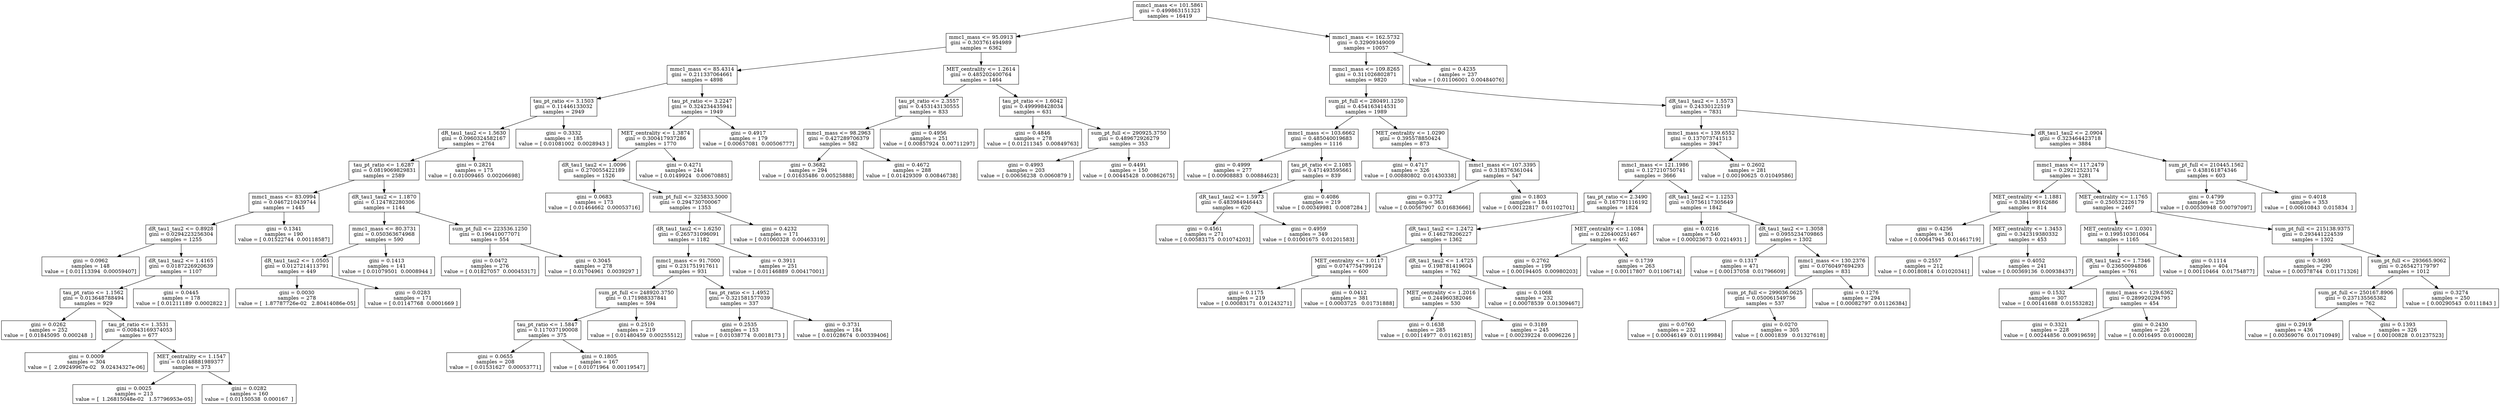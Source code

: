 digraph Tree {
0 [label="mmc1_mass <= 101.5861\ngini = 0.499863151323\nsamples = 16419", shape="box"] ;
1 [label="mmc1_mass <= 95.0913\ngini = 0.303761494989\nsamples = 6362", shape="box"] ;
0 -> 1 ;
2 [label="mmc1_mass <= 85.4314\ngini = 0.211337064661\nsamples = 4898", shape="box"] ;
1 -> 2 ;
3 [label="tau_pt_ratio <= 3.1503\ngini = 0.11446133032\nsamples = 2949", shape="box"] ;
2 -> 3 ;
4 [label="dR_tau1_tau2 <= 1.5630\ngini = 0.0960324582167\nsamples = 2764", shape="box"] ;
3 -> 4 ;
5 [label="tau_pt_ratio <= 1.6287\ngini = 0.0819069829831\nsamples = 2589", shape="box"] ;
4 -> 5 ;
6 [label="mmc1_mass <= 83.0994\ngini = 0.0467210439744\nsamples = 1445", shape="box"] ;
5 -> 6 ;
7 [label="dR_tau1_tau2 <= 0.8928\ngini = 0.0294223256304\nsamples = 1255", shape="box"] ;
6 -> 7 ;
8 [label="gini = 0.0962\nsamples = 148\nvalue = [ 0.01113394  0.00059407]", shape="box"] ;
7 -> 8 ;
9 [label="dR_tau1_tau2 <= 1.4165\ngini = 0.0187226920639\nsamples = 1107", shape="box"] ;
7 -> 9 ;
10 [label="tau_pt_ratio <= 1.1562\ngini = 0.013648788494\nsamples = 929", shape="box"] ;
9 -> 10 ;
11 [label="gini = 0.0262\nsamples = 252\nvalue = [ 0.01845095  0.000248  ]", shape="box"] ;
10 -> 11 ;
12 [label="tau_pt_ratio <= 1.3531\ngini = 0.00843169374053\nsamples = 677", shape="box"] ;
10 -> 12 ;
13 [label="gini = 0.0009\nsamples = 304\nvalue = [  2.09249967e-02   9.02434327e-06]", shape="box"] ;
12 -> 13 ;
14 [label="MET_centrality <= 1.1547\ngini = 0.0148881989377\nsamples = 373", shape="box"] ;
12 -> 14 ;
15 [label="gini = 0.0025\nsamples = 213\nvalue = [  1.26815048e-02   1.57796953e-05]", shape="box"] ;
14 -> 15 ;
16 [label="gini = 0.0282\nsamples = 160\nvalue = [ 0.01150538  0.000167  ]", shape="box"] ;
14 -> 16 ;
17 [label="gini = 0.0445\nsamples = 178\nvalue = [ 0.01211189  0.0002822 ]", shape="box"] ;
9 -> 17 ;
18 [label="gini = 0.1341\nsamples = 190\nvalue = [ 0.01522744  0.00118587]", shape="box"] ;
6 -> 18 ;
19 [label="dR_tau1_tau2 <= 1.1870\ngini = 0.124782280306\nsamples = 1144", shape="box"] ;
5 -> 19 ;
20 [label="mmc1_mass <= 80.3731\ngini = 0.050363674968\nsamples = 590", shape="box"] ;
19 -> 20 ;
21 [label="dR_tau1_tau2 <= 1.0505\ngini = 0.0127214113791\nsamples = 449", shape="box"] ;
20 -> 21 ;
22 [label="gini = 0.0030\nsamples = 278\nvalue = [  1.87787726e-02   2.80414086e-05]", shape="box"] ;
21 -> 22 ;
23 [label="gini = 0.0283\nsamples = 171\nvalue = [ 0.01147768  0.0001669 ]", shape="box"] ;
21 -> 23 ;
24 [label="gini = 0.1413\nsamples = 141\nvalue = [ 0.01079501  0.0008944 ]", shape="box"] ;
20 -> 24 ;
25 [label="sum_pt_full <= 223536.1250\ngini = 0.196410077071\nsamples = 554", shape="box"] ;
19 -> 25 ;
26 [label="gini = 0.0472\nsamples = 276\nvalue = [ 0.01827057  0.00045317]", shape="box"] ;
25 -> 26 ;
27 [label="gini = 0.3045\nsamples = 278\nvalue = [ 0.01704961  0.0039297 ]", shape="box"] ;
25 -> 27 ;
28 [label="gini = 0.2821\nsamples = 175\nvalue = [ 0.01009465  0.00206698]", shape="box"] ;
4 -> 28 ;
29 [label="gini = 0.3332\nsamples = 185\nvalue = [ 0.01081002  0.0028943 ]", shape="box"] ;
3 -> 29 ;
30 [label="tau_pt_ratio <= 3.2247\ngini = 0.324234435941\nsamples = 1949", shape="box"] ;
2 -> 30 ;
31 [label="MET_centrality <= 1.3874\ngini = 0.300417937286\nsamples = 1770", shape="box"] ;
30 -> 31 ;
32 [label="dR_tau1_tau2 <= 1.0096\ngini = 0.270055422189\nsamples = 1526", shape="box"] ;
31 -> 32 ;
33 [label="gini = 0.0683\nsamples = 173\nvalue = [ 0.01464662  0.00053716]", shape="box"] ;
32 -> 33 ;
34 [label="sum_pt_full <= 325833.5000\ngini = 0.294730700067\nsamples = 1353", shape="box"] ;
32 -> 34 ;
35 [label="dR_tau1_tau2 <= 1.6250\ngini = 0.265731096091\nsamples = 1182", shape="box"] ;
34 -> 35 ;
36 [label="mmc1_mass <= 91.7000\ngini = 0.231751917611\nsamples = 931", shape="box"] ;
35 -> 36 ;
37 [label="sum_pt_full <= 248920.3750\ngini = 0.171988337841\nsamples = 594", shape="box"] ;
36 -> 37 ;
38 [label="tau_pt_ratio <= 1.5847\ngini = 0.117037190008\nsamples = 375", shape="box"] ;
37 -> 38 ;
39 [label="gini = 0.0655\nsamples = 208\nvalue = [ 0.01531627  0.00053771]", shape="box"] ;
38 -> 39 ;
40 [label="gini = 0.1805\nsamples = 167\nvalue = [ 0.01071964  0.00119547]", shape="box"] ;
38 -> 40 ;
41 [label="gini = 0.2510\nsamples = 219\nvalue = [ 0.01480459  0.00255512]", shape="box"] ;
37 -> 41 ;
42 [label="tau_pt_ratio <= 1.4952\ngini = 0.321581577039\nsamples = 337", shape="box"] ;
36 -> 42 ;
43 [label="gini = 0.2535\nsamples = 153\nvalue = [ 0.01038774  0.0018173 ]", shape="box"] ;
42 -> 43 ;
44 [label="gini = 0.3731\nsamples = 184\nvalue = [ 0.01028674  0.00339406]", shape="box"] ;
42 -> 44 ;
45 [label="gini = 0.3911\nsamples = 251\nvalue = [ 0.01146889  0.00417001]", shape="box"] ;
35 -> 45 ;
46 [label="gini = 0.4232\nsamples = 171\nvalue = [ 0.01060328  0.00463319]", shape="box"] ;
34 -> 46 ;
47 [label="gini = 0.4271\nsamples = 244\nvalue = [ 0.0149924   0.00670885]", shape="box"] ;
31 -> 47 ;
48 [label="gini = 0.4917\nsamples = 179\nvalue = [ 0.00657081  0.00506777]", shape="box"] ;
30 -> 48 ;
49 [label="MET_centrality <= 1.2614\ngini = 0.485202400764\nsamples = 1464", shape="box"] ;
1 -> 49 ;
50 [label="tau_pt_ratio <= 2.3557\ngini = 0.453143130555\nsamples = 833", shape="box"] ;
49 -> 50 ;
51 [label="mmc1_mass <= 98.2963\ngini = 0.427289706379\nsamples = 582", shape="box"] ;
50 -> 51 ;
52 [label="gini = 0.3682\nsamples = 294\nvalue = [ 0.01635486  0.00525888]", shape="box"] ;
51 -> 52 ;
53 [label="gini = 0.4672\nsamples = 288\nvalue = [ 0.01429309  0.00846738]", shape="box"] ;
51 -> 53 ;
54 [label="gini = 0.4956\nsamples = 251\nvalue = [ 0.00857924  0.00711297]", shape="box"] ;
50 -> 54 ;
55 [label="tau_pt_ratio <= 1.6042\ngini = 0.499998428034\nsamples = 631", shape="box"] ;
49 -> 55 ;
56 [label="gini = 0.4846\nsamples = 278\nvalue = [ 0.01211345  0.00849763]", shape="box"] ;
55 -> 56 ;
57 [label="sum_pt_full <= 290925.3750\ngini = 0.489672926279\nsamples = 353", shape="box"] ;
55 -> 57 ;
58 [label="gini = 0.4993\nsamples = 203\nvalue = [ 0.00656238  0.0060879 ]", shape="box"] ;
57 -> 58 ;
59 [label="gini = 0.4491\nsamples = 150\nvalue = [ 0.00445428  0.00862675]", shape="box"] ;
57 -> 59 ;
60 [label="mmc1_mass <= 162.5732\ngini = 0.32909349009\nsamples = 10057", shape="box"] ;
0 -> 60 ;
61 [label="mmc1_mass <= 109.8265\ngini = 0.311026802871\nsamples = 9820", shape="box"] ;
60 -> 61 ;
62 [label="sum_pt_full <= 280491.1250\ngini = 0.454163414531\nsamples = 1989", shape="box"] ;
61 -> 62 ;
63 [label="mmc1_mass <= 103.6662\ngini = 0.485040019683\nsamples = 1116", shape="box"] ;
62 -> 63 ;
64 [label="gini = 0.4999\nsamples = 277\nvalue = [ 0.00908883  0.00884623]", shape="box"] ;
63 -> 64 ;
65 [label="tau_pt_ratio <= 2.1085\ngini = 0.471493595661\nsamples = 839", shape="box"] ;
63 -> 65 ;
66 [label="dR_tau1_tau2 <= 1.5973\ngini = 0.483984946443\nsamples = 620", shape="box"] ;
65 -> 66 ;
67 [label="gini = 0.4561\nsamples = 271\nvalue = [ 0.00583175  0.01074203]", shape="box"] ;
66 -> 67 ;
68 [label="gini = 0.4959\nsamples = 349\nvalue = [ 0.01001675  0.01201583]", shape="box"] ;
66 -> 68 ;
69 [label="gini = 0.4086\nsamples = 219\nvalue = [ 0.00349981  0.0087284 ]", shape="box"] ;
65 -> 69 ;
70 [label="MET_centrality <= 1.0290\ngini = 0.395578850424\nsamples = 873", shape="box"] ;
62 -> 70 ;
71 [label="gini = 0.4717\nsamples = 326\nvalue = [ 0.00880802  0.01430338]", shape="box"] ;
70 -> 71 ;
72 [label="mmc1_mass <= 107.3395\ngini = 0.318376361044\nsamples = 547", shape="box"] ;
70 -> 72 ;
73 [label="gini = 0.3772\nsamples = 363\nvalue = [ 0.00567907  0.01683666]", shape="box"] ;
72 -> 73 ;
74 [label="gini = 0.1803\nsamples = 184\nvalue = [ 0.00122817  0.01102701]", shape="box"] ;
72 -> 74 ;
75 [label="dR_tau1_tau2 <= 1.5573\ngini = 0.24330122519\nsamples = 7831", shape="box"] ;
61 -> 75 ;
76 [label="mmc1_mass <= 139.6552\ngini = 0.137073741513\nsamples = 3947", shape="box"] ;
75 -> 76 ;
77 [label="mmc1_mass <= 121.1986\ngini = 0.127210750741\nsamples = 3666", shape="box"] ;
76 -> 77 ;
78 [label="tau_pt_ratio <= 2.3490\ngini = 0.167791116192\nsamples = 1824", shape="box"] ;
77 -> 78 ;
79 [label="dR_tau1_tau2 <= 1.2472\ngini = 0.146278206227\nsamples = 1362", shape="box"] ;
78 -> 79 ;
80 [label="MET_centrality <= 1.0117\ngini = 0.0747754799124\nsamples = 600", shape="box"] ;
79 -> 80 ;
81 [label="gini = 0.1175\nsamples = 219\nvalue = [ 0.00083171  0.01243271]", shape="box"] ;
80 -> 81 ;
82 [label="gini = 0.0412\nsamples = 381\nvalue = [ 0.0003725   0.01731888]", shape="box"] ;
80 -> 82 ;
83 [label="dR_tau1_tau2 <= 1.4725\ngini = 0.198781419604\nsamples = 762", shape="box"] ;
79 -> 83 ;
84 [label="MET_centrality <= 1.2016\ngini = 0.244960382046\nsamples = 530", shape="box"] ;
83 -> 84 ;
85 [label="gini = 0.1638\nsamples = 285\nvalue = [ 0.00114977  0.01162185]", shape="box"] ;
84 -> 85 ;
86 [label="gini = 0.3189\nsamples = 245\nvalue = [ 0.00239224  0.0096226 ]", shape="box"] ;
84 -> 86 ;
87 [label="gini = 0.1068\nsamples = 232\nvalue = [ 0.00078539  0.01309467]", shape="box"] ;
83 -> 87 ;
88 [label="MET_centrality <= 1.1084\ngini = 0.226400251467\nsamples = 462", shape="box"] ;
78 -> 88 ;
89 [label="gini = 0.2762\nsamples = 199\nvalue = [ 0.00194405  0.00980203]", shape="box"] ;
88 -> 89 ;
90 [label="gini = 0.1739\nsamples = 263\nvalue = [ 0.00117807  0.01106714]", shape="box"] ;
88 -> 90 ;
91 [label="dR_tau1_tau2 <= 1.1253\ngini = 0.0756117305649\nsamples = 1842", shape="box"] ;
77 -> 91 ;
92 [label="gini = 0.0216\nsamples = 540\nvalue = [ 0.00023673  0.0214931 ]", shape="box"] ;
91 -> 92 ;
93 [label="dR_tau1_tau2 <= 1.3058\ngini = 0.0955234709865\nsamples = 1302", shape="box"] ;
91 -> 93 ;
94 [label="gini = 0.1317\nsamples = 471\nvalue = [ 0.00137058  0.01796609]", shape="box"] ;
93 -> 94 ;
95 [label="mmc1_mass <= 130.2376\ngini = 0.0760497694293\nsamples = 831", shape="box"] ;
93 -> 95 ;
96 [label="sum_pt_full <= 299036.0625\ngini = 0.050061549756\nsamples = 537", shape="box"] ;
95 -> 96 ;
97 [label="gini = 0.0760\nsamples = 232\nvalue = [ 0.00046149  0.01119984]", shape="box"] ;
96 -> 97 ;
98 [label="gini = 0.0270\nsamples = 305\nvalue = [ 0.0001839   0.01327618]", shape="box"] ;
96 -> 98 ;
99 [label="gini = 0.1276\nsamples = 294\nvalue = [ 0.00082797  0.01126384]", shape="box"] ;
95 -> 99 ;
100 [label="gini = 0.2602\nsamples = 281\nvalue = [ 0.00190625  0.01049586]", shape="box"] ;
76 -> 100 ;
101 [label="dR_tau1_tau2 <= 2.0904\ngini = 0.323464423718\nsamples = 3884", shape="box"] ;
75 -> 101 ;
102 [label="mmc1_mass <= 117.2479\ngini = 0.29212523174\nsamples = 3281", shape="box"] ;
101 -> 102 ;
103 [label="MET_centrality <= 1.1881\ngini = 0.384199162686\nsamples = 814", shape="box"] ;
102 -> 103 ;
104 [label="gini = 0.4256\nsamples = 361\nvalue = [ 0.00647945  0.01461719]", shape="box"] ;
103 -> 104 ;
105 [label="MET_centrality <= 1.3453\ngini = 0.342319380332\nsamples = 453", shape="box"] ;
103 -> 105 ;
106 [label="gini = 0.2557\nsamples = 212\nvalue = [ 0.00180814  0.01020341]", shape="box"] ;
105 -> 106 ;
107 [label="gini = 0.4052\nsamples = 241\nvalue = [ 0.00369136  0.00938437]", shape="box"] ;
105 -> 107 ;
108 [label="MET_centrality <= 1.1765\ngini = 0.250532226179\nsamples = 2467", shape="box"] ;
102 -> 108 ;
109 [label="MET_centrality <= 1.0301\ngini = 0.199510301064\nsamples = 1165", shape="box"] ;
108 -> 109 ;
110 [label="dR_tau1_tau2 <= 1.7346\ngini = 0.23650094806\nsamples = 761", shape="box"] ;
109 -> 110 ;
111 [label="gini = 0.1532\nsamples = 307\nvalue = [ 0.00141688  0.01553282]", shape="box"] ;
110 -> 111 ;
112 [label="mmc1_mass <= 129.6362\ngini = 0.289920294795\nsamples = 454", shape="box"] ;
110 -> 112 ;
113 [label="gini = 0.3321\nsamples = 228\nvalue = [ 0.00244856  0.00919659]", shape="box"] ;
112 -> 113 ;
114 [label="gini = 0.2430\nsamples = 226\nvalue = [ 0.0016495  0.0100028]", shape="box"] ;
112 -> 114 ;
115 [label="gini = 0.1114\nsamples = 404\nvalue = [ 0.00110464  0.01754877]", shape="box"] ;
109 -> 115 ;
116 [label="sum_pt_full <= 215138.9375\ngini = 0.293441224539\nsamples = 1302", shape="box"] ;
108 -> 116 ;
117 [label="gini = 0.3693\nsamples = 290\nvalue = [ 0.00378744  0.01171326]", shape="box"] ;
116 -> 117 ;
118 [label="sum_pt_full <= 293665.9062\ngini = 0.265427179797\nsamples = 1012", shape="box"] ;
116 -> 118 ;
119 [label="sum_pt_full <= 250167.8906\ngini = 0.237135565382\nsamples = 762", shape="box"] ;
118 -> 119 ;
120 [label="gini = 0.2919\nsamples = 436\nvalue = [ 0.00369076  0.01710949]", shape="box"] ;
119 -> 120 ;
121 [label="gini = 0.1393\nsamples = 326\nvalue = [ 0.00100828  0.01237523]", shape="box"] ;
119 -> 121 ;
122 [label="gini = 0.3274\nsamples = 250\nvalue = [ 0.00290543  0.0111843 ]", shape="box"] ;
118 -> 122 ;
123 [label="sum_pt_full <= 210445.1562\ngini = 0.438161874346\nsamples = 603", shape="box"] ;
101 -> 123 ;
124 [label="gini = 0.4799\nsamples = 250\nvalue = [ 0.00530948  0.00797097]", shape="box"] ;
123 -> 124 ;
125 [label="gini = 0.4018\nsamples = 353\nvalue = [ 0.00610843  0.015834  ]", shape="box"] ;
123 -> 125 ;
126 [label="gini = 0.4235\nsamples = 237\nvalue = [ 0.01106001  0.00484076]", shape="box"] ;
60 -> 126 ;
}